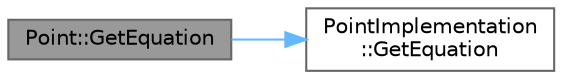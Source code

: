 digraph "Point::GetEquation"
{
 // LATEX_PDF_SIZE
  bgcolor="transparent";
  edge [fontname=Helvetica,fontsize=10,labelfontname=Helvetica,labelfontsize=10];
  node [fontname=Helvetica,fontsize=10,shape=box,height=0.2,width=0.9];
  rankdir="LR";
  Node1 [label="Point::GetEquation",height=0.2,width=0.4,color="gray40", fillcolor="grey60", style="filled", fontcolor="black",tooltip="Return current equation of point."];
  Node1 -> Node2 [color="steelblue1",style="solid"];
  Node2 [label="PointImplementation\l::GetEquation",height=0.2,width=0.4,color="grey40", fillcolor="white", style="filled",URL="$class_point_implementation.html#acf2070120f5877ed5e73a0aa3eb9cf46",tooltip="Return current equation of point."];
}
